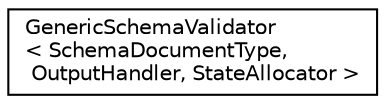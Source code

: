 digraph "Graphical Class Hierarchy"
{
 // LATEX_PDF_SIZE
  edge [fontname="Helvetica",fontsize="10",labelfontname="Helvetica",labelfontsize="10"];
  node [fontname="Helvetica",fontsize="10",shape=record];
  rankdir="LR";
  Node0 [label="GenericSchemaValidator\l\< SchemaDocumentType,\l OutputHandler, StateAllocator \>",height=0.2,width=0.4,color="black", fillcolor="white", style="filled",URL="$class_generic_schema_validator.html",tooltip="JSON Schema Validator."];
}
